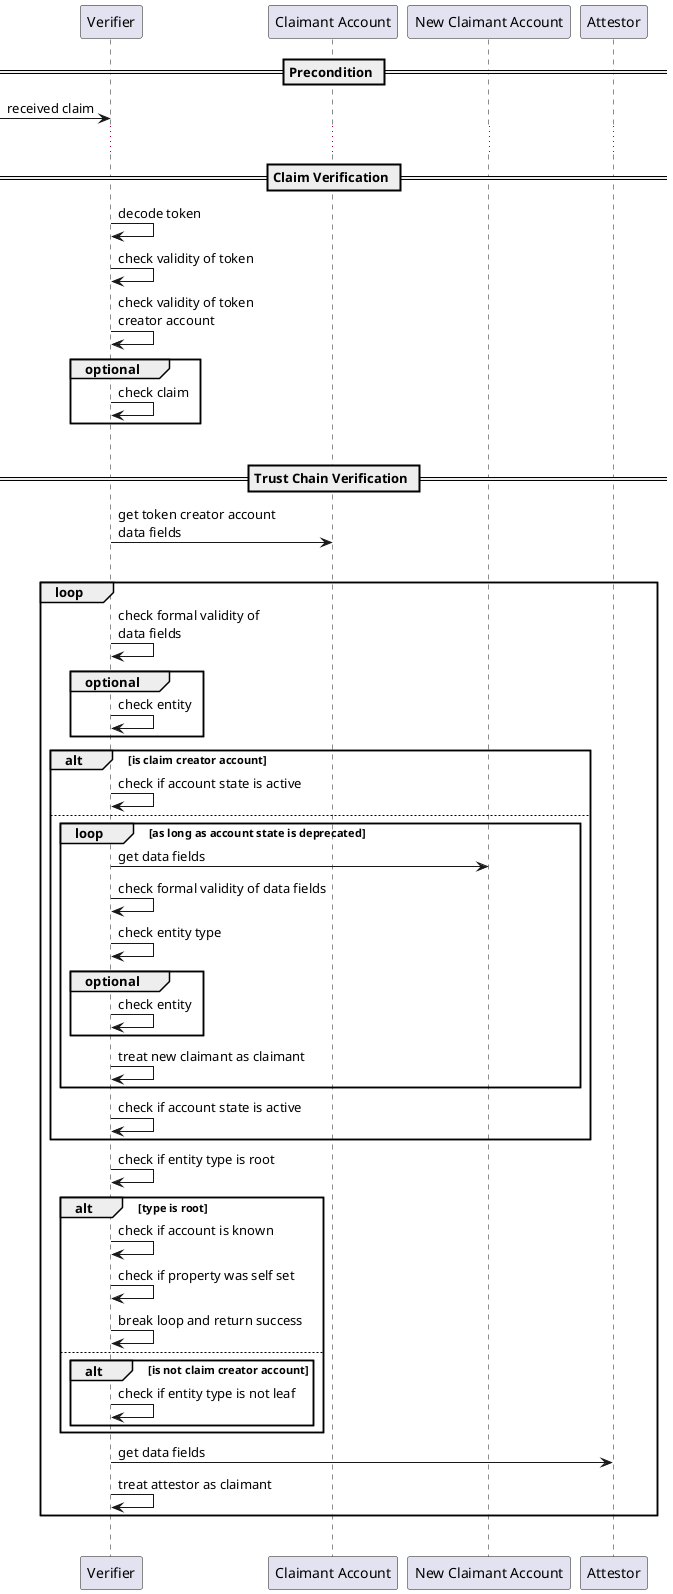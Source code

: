 @startuml


participant "Verifier" as VERI
participant "Claimant Account" as CLAI
participant "New Claimant Account" as NCLAI
participant "Attestor" as ATTE


== Precondition ==

-> VERI: received claim


...
== Claim Verification ==

VERI -> VERI: decode token
VERI -> VERI: check validity of token
VERI -> VERI: check validity of token\ncreator account

group optional
    VERI -> VERI: check claim
end
|||


== Trust Chain Verification ==

VERI -> CLAI: get token creator account\ndata fields
|||

loop
    VERI -> VERI: check formal validity of\ndata fields

    group optional
        VERI -> VERI: check entity
    end

    alt is claim creator account 
        VERI -> VERI: check if account state is active
    else
        loop as long as account state is deprecated
            VERI -> NCLAI: get data fields
            VERI -> VERI: check formal validity of data fields
            VERI -> VERI: check entity type
            
            group optional
                VERI -> VERI: check entity
            end
            
            VERI -> VERI: treat new claimant as claimant
        end
        VERI -> VERI: check if account state is active
    end

    VERI -> VERI: check if entity type is root
    alt type is root
        VERI -> VERI: check if account is known
        VERI -> VERI: check if property was self set
        VERI -> VERI: break loop and return success
    else
        alt is not claim creator account
            VERI -> VERI: check if entity type is not leaf
        end
    end
    VERI -> ATTE: get data fields
    VERI -> VERI: treat attestor as claimant
end
|||

@enduml